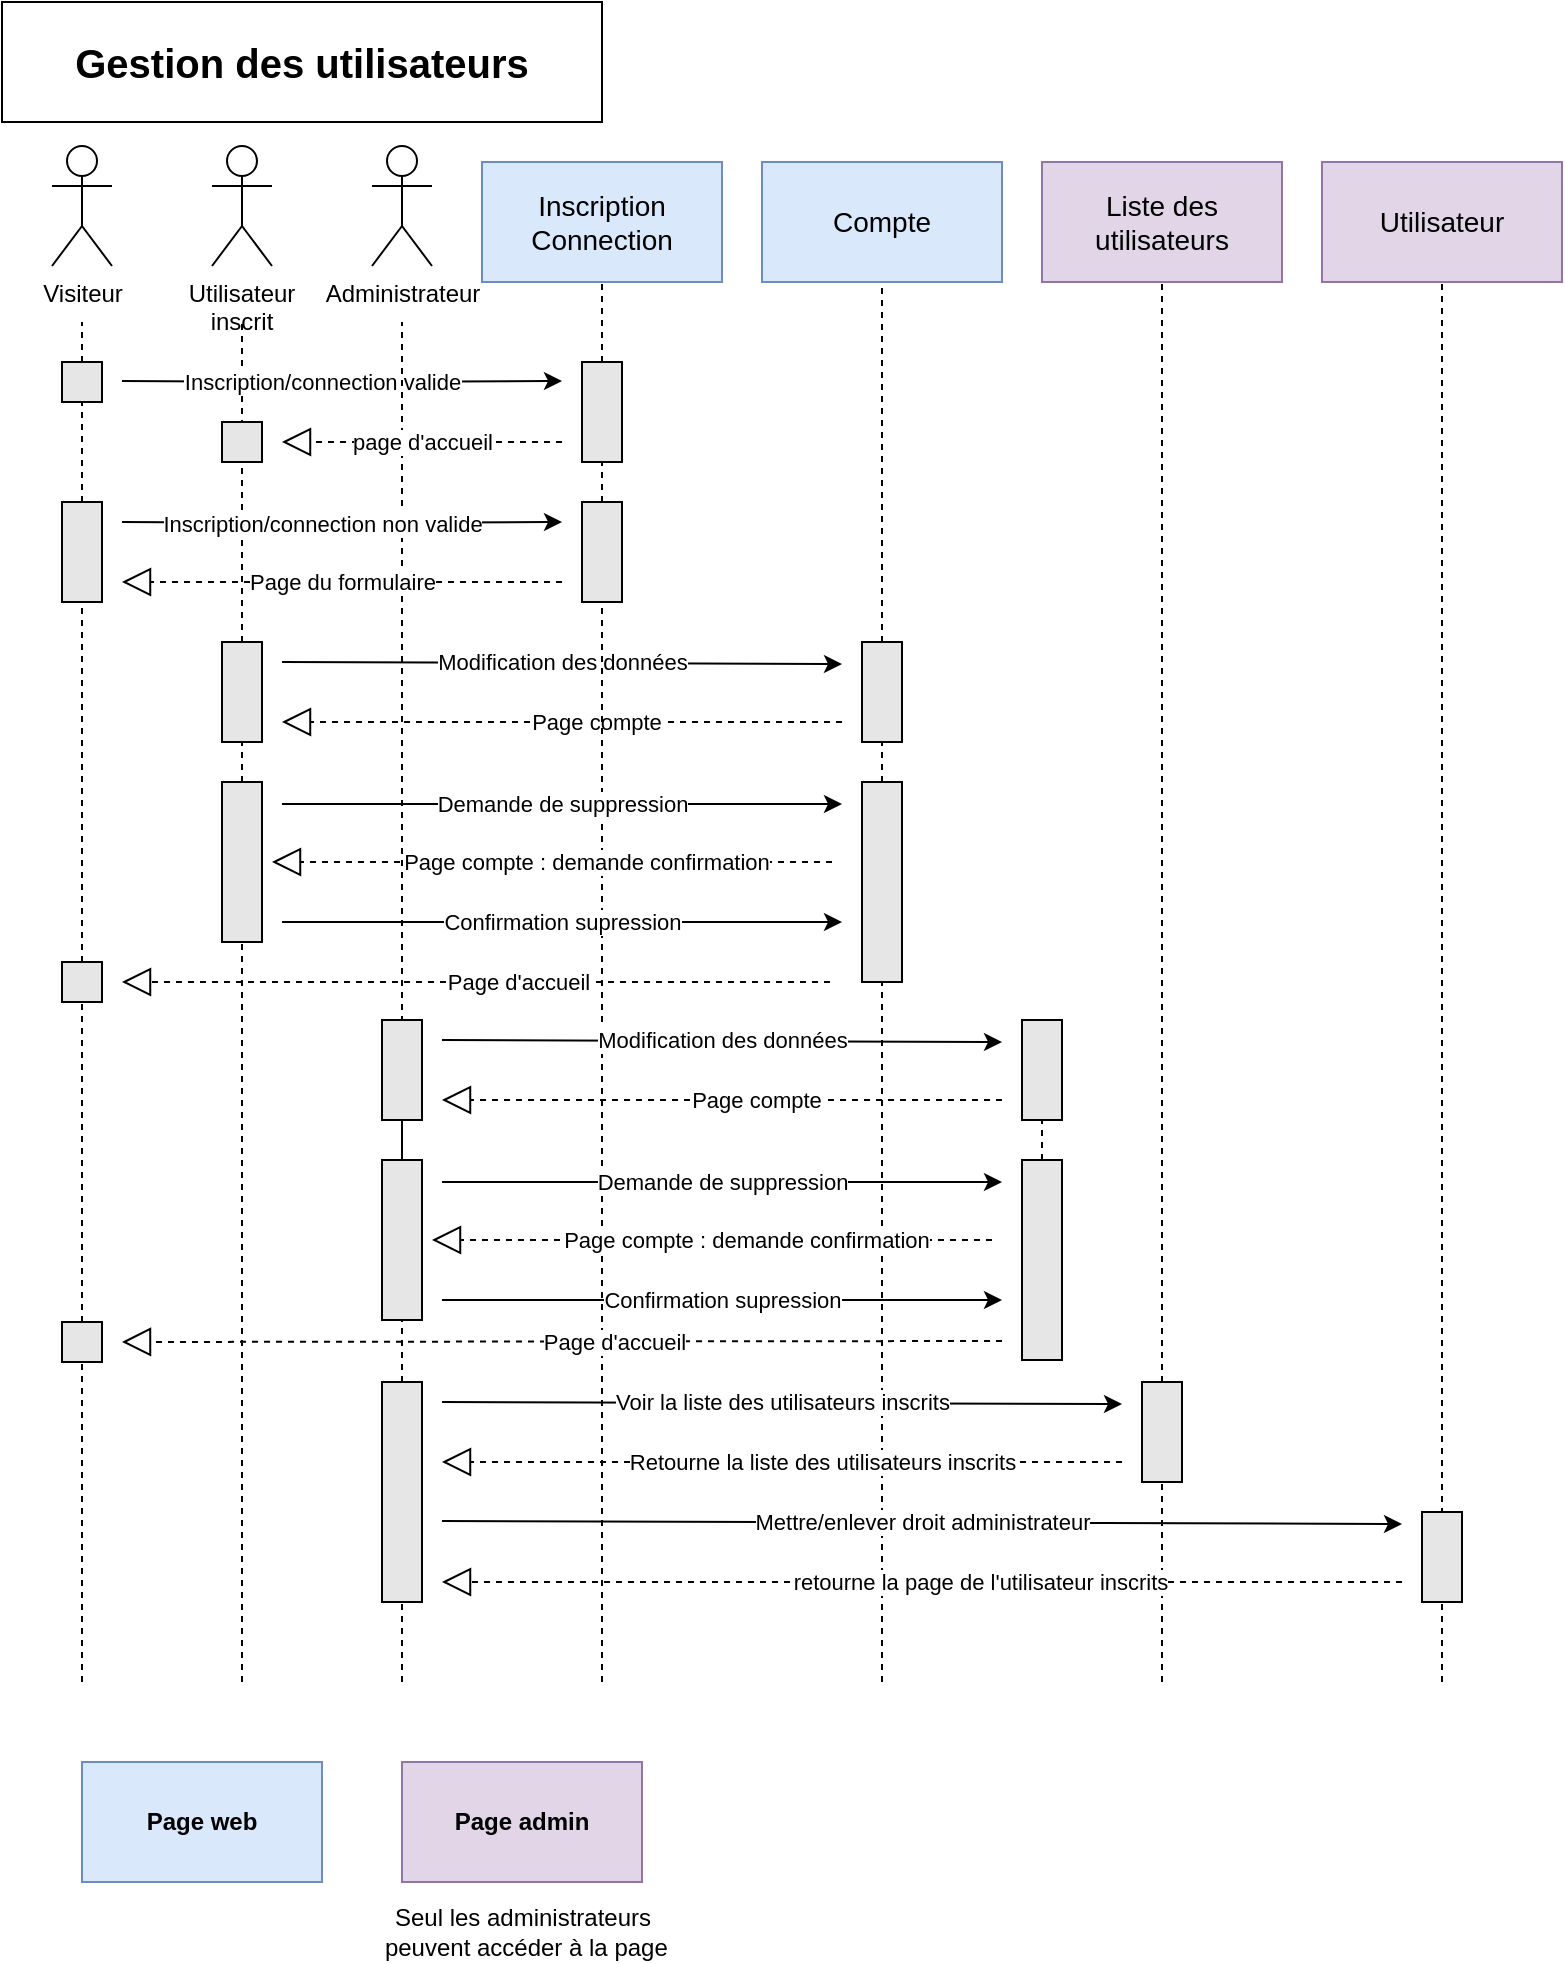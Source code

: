 <mxfile version="12.9.3" type="device" pages="4"><diagram name="Utilisateur" id="XUKbHWqAjAVCeWWFeHog"><mxGraphModel dx="1086" dy="806" grid="1" gridSize="10" guides="1" tooltips="1" connect="1" arrows="1" fold="1" page="1" pageScale="1" pageWidth="827" pageHeight="1169" math="0" shadow="0"><root><mxCell id="pHHU5Vt42MCY5aq3QpKK-0"/><mxCell id="pHHU5Vt42MCY5aq3QpKK-1" parent="pHHU5Vt42MCY5aq3QpKK-0"/><mxCell id="pHHU5Vt42MCY5aq3QpKK-2" value="Visiteur" style="shape=umlActor;verticalLabelPosition=bottom;labelBackgroundColor=#ffffff;verticalAlign=top;html=1;outlineConnect=0;" parent="pHHU5Vt42MCY5aq3QpKK-1" vertex="1"><mxGeometry x="25" y="72" width="30" height="60" as="geometry"/></mxCell><mxCell id="pHHU5Vt42MCY5aq3QpKK-3" value="&lt;b style=&quot;font-size: 20px&quot;&gt;Gestion des utilisateurs&lt;/b&gt;" style="rounded=0;whiteSpace=wrap;html=1;" parent="pHHU5Vt42MCY5aq3QpKK-1" vertex="1"><mxGeometry width="300" height="60" as="geometry"/></mxCell><mxCell id="pHHU5Vt42MCY5aq3QpKK-4" value="Utilisateur inscrit" style="shape=umlActor;verticalLabelPosition=bottom;labelBackgroundColor=#ffffff;verticalAlign=top;html=1;outlineConnect=0;fontSize=12;whiteSpace=wrap;" parent="pHHU5Vt42MCY5aq3QpKK-1" vertex="1"><mxGeometry x="105" y="72" width="30" height="60" as="geometry"/></mxCell><mxCell id="pHHU5Vt42MCY5aq3QpKK-5" value="&lt;span style=&quot;font-size: 14px&quot;&gt;Inscription&lt;br&gt;Connection&lt;br&gt;&lt;/span&gt;" style="rounded=0;whiteSpace=wrap;html=1;fillColor=#dae8fc;strokeColor=#6c8ebf;" parent="pHHU5Vt42MCY5aq3QpKK-1" vertex="1"><mxGeometry x="240" y="80" width="120" height="60" as="geometry"/></mxCell><mxCell id="pHHU5Vt42MCY5aq3QpKK-6" value="&lt;span style=&quot;font-size: 14px&quot;&gt;Compte&lt;/span&gt;" style="rounded=0;whiteSpace=wrap;html=1;fillColor=#dae8fc;strokeColor=#6c8ebf;" parent="pHHU5Vt42MCY5aq3QpKK-1" vertex="1"><mxGeometry x="380" y="80" width="120" height="60" as="geometry"/></mxCell><mxCell id="pHHU5Vt42MCY5aq3QpKK-7" value="&lt;span style=&quot;font-size: 14px&quot;&gt;Liste des utilisateurs&lt;/span&gt;" style="rounded=0;whiteSpace=wrap;html=1;fillColor=#e1d5e7;strokeColor=#9673a6;" parent="pHHU5Vt42MCY5aq3QpKK-1" vertex="1"><mxGeometry x="520" y="80" width="120" height="60" as="geometry"/></mxCell><mxCell id="pHHU5Vt42MCY5aq3QpKK-9" value="" style="endArrow=none;dashed=1;html=1;entryX=0.5;entryY=1;entryDx=0;entryDy=0;" parent="pHHU5Vt42MCY5aq3QpKK-1" source="pHHU5Vt42MCY5aq3QpKK-22" target="pHHU5Vt42MCY5aq3QpKK-5" edge="1"><mxGeometry width="50" height="50" relative="1" as="geometry"><mxPoint x="300" y="791" as="sourcePoint"/><mxPoint x="140" y="170" as="targetPoint"/></mxGeometry></mxCell><mxCell id="pHHU5Vt42MCY5aq3QpKK-10" value="" style="endArrow=none;dashed=1;html=1;entryX=0.5;entryY=1;entryDx=0;entryDy=0;" parent="pHHU5Vt42MCY5aq3QpKK-1" target="pHHU5Vt42MCY5aq3QpKK-7" edge="1"><mxGeometry width="50" height="50" relative="1" as="geometry"><mxPoint x="580" y="840" as="sourcePoint"/><mxPoint x="450" y="150" as="targetPoint"/></mxGeometry></mxCell><mxCell id="pHHU5Vt42MCY5aq3QpKK-11" value="" style="endArrow=none;dashed=1;html=1;entryX=0.5;entryY=1;entryDx=0;entryDy=0;" parent="pHHU5Vt42MCY5aq3QpKK-1" edge="1"><mxGeometry width="50" height="50" relative="1" as="geometry"><mxPoint x="720" y="840" as="sourcePoint"/><mxPoint x="720" y="140" as="targetPoint"/></mxGeometry></mxCell><mxCell id="pHHU5Vt42MCY5aq3QpKK-12" value="" style="endArrow=none;dashed=1;html=1;" parent="pHHU5Vt42MCY5aq3QpKK-1" source="pHHU5Vt42MCY5aq3QpKK-14" edge="1"><mxGeometry width="50" height="50" relative="1" as="geometry"><mxPoint x="40" y="801" as="sourcePoint"/><mxPoint x="40" y="160" as="targetPoint"/></mxGeometry></mxCell><mxCell id="pHHU5Vt42MCY5aq3QpKK-13" value="" style="endArrow=none;dashed=1;html=1;" parent="pHHU5Vt42MCY5aq3QpKK-1" source="kqGPOTreJSJ-QKtsZcs3-9" edge="1"><mxGeometry width="50" height="50" relative="1" as="geometry"><mxPoint x="120" y="800" as="sourcePoint"/><mxPoint x="120" y="160" as="targetPoint"/></mxGeometry></mxCell><mxCell id="pHHU5Vt42MCY5aq3QpKK-14" value="" style="rounded=0;whiteSpace=wrap;html=1;fillColor=#E6E6E6;" parent="pHHU5Vt42MCY5aq3QpKK-1" vertex="1"><mxGeometry x="30" y="180" width="20" height="20" as="geometry"/></mxCell><mxCell id="pHHU5Vt42MCY5aq3QpKK-15" value="" style="endArrow=none;dashed=1;html=1;" parent="pHHU5Vt42MCY5aq3QpKK-1" target="pHHU5Vt42MCY5aq3QpKK-14" edge="1" source="kqGPOTreJSJ-QKtsZcs3-2"><mxGeometry width="50" height="50" relative="1" as="geometry"><mxPoint x="40" y="801" as="sourcePoint"/><mxPoint x="40" y="160" as="targetPoint"/></mxGeometry></mxCell><mxCell id="pHHU5Vt42MCY5aq3QpKK-17" value="Inscription/connection valide" style="endArrow=classic;html=1;" parent="pHHU5Vt42MCY5aq3QpKK-1" edge="1"><mxGeometry x="-0.091" width="50" height="50" relative="1" as="geometry"><mxPoint x="60" y="189.5" as="sourcePoint"/><mxPoint x="280" y="189.5" as="targetPoint"/><Array as="points"><mxPoint x="160" y="190"/></Array><mxPoint as="offset"/></mxGeometry></mxCell><mxCell id="pHHU5Vt42MCY5aq3QpKK-18" value="" style="endArrow=none;dashed=1;html=1;entryX=0.5;entryY=1;entryDx=0;entryDy=0;" parent="pHHU5Vt42MCY5aq3QpKK-1" source="pHHU5Vt42MCY5aq3QpKK-24" target="pHHU5Vt42MCY5aq3QpKK-6" edge="1"><mxGeometry width="50" height="50" relative="1" as="geometry"><mxPoint x="440" y="790" as="sourcePoint"/><mxPoint x="440" y="160" as="targetPoint"/></mxGeometry></mxCell><mxCell id="pHHU5Vt42MCY5aq3QpKK-22" value="" style="rounded=0;whiteSpace=wrap;html=1;fillColor=#E6E6E6;" parent="pHHU5Vt42MCY5aq3QpKK-1" vertex="1"><mxGeometry x="290" y="180" width="20" height="50" as="geometry"/></mxCell><mxCell id="pHHU5Vt42MCY5aq3QpKK-23" value="" style="endArrow=none;dashed=1;html=1;entryX=0.5;entryY=1;entryDx=0;entryDy=0;" parent="pHHU5Vt42MCY5aq3QpKK-1" target="pHHU5Vt42MCY5aq3QpKK-22" edge="1" source="kqGPOTreJSJ-QKtsZcs3-5"><mxGeometry width="50" height="50" relative="1" as="geometry"><mxPoint x="300" y="791" as="sourcePoint"/><mxPoint x="300" y="140" as="targetPoint"/></mxGeometry></mxCell><mxCell id="pHHU5Vt42MCY5aq3QpKK-24" value="" style="rounded=0;whiteSpace=wrap;html=1;fillColor=#E6E6E6;" parent="pHHU5Vt42MCY5aq3QpKK-1" vertex="1"><mxGeometry x="430" y="320" width="20" height="50" as="geometry"/></mxCell><mxCell id="pHHU5Vt42MCY5aq3QpKK-25" value="" style="endArrow=none;dashed=1;html=1;entryX=0.5;entryY=1;entryDx=0;entryDy=0;" parent="pHHU5Vt42MCY5aq3QpKK-1" target="pHHU5Vt42MCY5aq3QpKK-24" edge="1" source="kqGPOTreJSJ-QKtsZcs3-15"><mxGeometry width="50" height="50" relative="1" as="geometry"><mxPoint x="440" y="790" as="sourcePoint"/><mxPoint x="440" y="215.5" as="targetPoint"/></mxGeometry></mxCell><mxCell id="pHHU5Vt42MCY5aq3QpKK-26" value="Page compte" style="endArrow=block;dashed=1;endFill=0;endSize=12;html=1;" parent="pHHU5Vt42MCY5aq3QpKK-1" edge="1"><mxGeometry x="-0.118" width="160" relative="1" as="geometry"><mxPoint x="420" y="360" as="sourcePoint"/><mxPoint x="140" y="360" as="targetPoint"/><mxPoint as="offset"/></mxGeometry></mxCell><mxCell id="pHHU5Vt42MCY5aq3QpKK-30" value="Administrateur" style="shape=umlActor;verticalLabelPosition=bottom;labelBackgroundColor=#ffffff;verticalAlign=top;html=1;outlineConnect=0;" parent="pHHU5Vt42MCY5aq3QpKK-1" vertex="1"><mxGeometry x="185" y="72" width="30" height="60" as="geometry"/></mxCell><mxCell id="pHHU5Vt42MCY5aq3QpKK-31" value="" style="endArrow=none;dashed=1;html=1;" parent="pHHU5Vt42MCY5aq3QpKK-1" edge="1"><mxGeometry width="50" height="50" relative="1" as="geometry"><mxPoint x="200" y="840" as="sourcePoint"/><mxPoint x="200" y="160" as="targetPoint"/></mxGeometry></mxCell><mxCell id="pHHU5Vt42MCY5aq3QpKK-32" value="Modification des données" style="endArrow=classic;html=1;" parent="pHHU5Vt42MCY5aq3QpKK-1" edge="1"><mxGeometry width="50" height="50" relative="1" as="geometry"><mxPoint x="140" y="330" as="sourcePoint"/><mxPoint x="420" y="331" as="targetPoint"/></mxGeometry></mxCell><mxCell id="pHHU5Vt42MCY5aq3QpKK-54" value="Page web" style="rounded=0;whiteSpace=wrap;html=1;fillColor=#dae8fc;strokeColor=#6c8ebf;fontStyle=1" parent="pHHU5Vt42MCY5aq3QpKK-1" vertex="1"><mxGeometry x="40" y="880" width="120" height="60" as="geometry"/></mxCell><mxCell id="pHHU5Vt42MCY5aq3QpKK-55" value="Page admin" style="rounded=0;whiteSpace=wrap;html=1;fillColor=#e1d5e7;strokeColor=#9673a6;fontStyle=1" parent="pHHU5Vt42MCY5aq3QpKK-1" vertex="1"><mxGeometry x="200" y="880" width="120" height="60" as="geometry"/></mxCell><mxCell id="YRy7UQYbtByGHKRsMpQ0-0" value="&lt;span style=&quot;font-size: 14px&quot;&gt;Utilisateur&lt;/span&gt;" style="rounded=0;whiteSpace=wrap;html=1;fillColor=#e1d5e7;strokeColor=#9673a6;" vertex="1" parent="pHHU5Vt42MCY5aq3QpKK-1"><mxGeometry x="660" y="80" width="120" height="60" as="geometry"/></mxCell><mxCell id="kqGPOTreJSJ-QKtsZcs3-0" value="" style="rounded=0;whiteSpace=wrap;html=1;fillColor=#E6E6E6;" vertex="1" parent="pHHU5Vt42MCY5aq3QpKK-1"><mxGeometry x="110" y="210" width="20" height="20" as="geometry"/></mxCell><mxCell id="kqGPOTreJSJ-QKtsZcs3-1" value="page d'accueil" style="endArrow=block;dashed=1;endFill=0;endSize=12;html=1;" edge="1" parent="pHHU5Vt42MCY5aq3QpKK-1"><mxGeometry width="160" relative="1" as="geometry"><mxPoint x="280" y="220" as="sourcePoint"/><mxPoint x="140" y="220" as="targetPoint"/></mxGeometry></mxCell><mxCell id="kqGPOTreJSJ-QKtsZcs3-2" value="" style="rounded=0;whiteSpace=wrap;html=1;fillColor=#E6E6E6;" vertex="1" parent="pHHU5Vt42MCY5aq3QpKK-1"><mxGeometry x="30" y="250" width="20" height="50" as="geometry"/></mxCell><mxCell id="kqGPOTreJSJ-QKtsZcs3-3" value="" style="endArrow=none;dashed=1;html=1;" edge="1" parent="pHHU5Vt42MCY5aq3QpKK-1" source="kqGPOTreJSJ-QKtsZcs3-24" target="kqGPOTreJSJ-QKtsZcs3-2"><mxGeometry width="50" height="50" relative="1" as="geometry"><mxPoint x="40" y="801" as="sourcePoint"/><mxPoint x="40" y="200" as="targetPoint"/></mxGeometry></mxCell><mxCell id="kqGPOTreJSJ-QKtsZcs3-4" value="Inscription/connection non valide" style="endArrow=classic;html=1;" edge="1" parent="pHHU5Vt42MCY5aq3QpKK-1"><mxGeometry x="-0.091" width="50" height="50" relative="1" as="geometry"><mxPoint x="60" y="260" as="sourcePoint"/><mxPoint x="280" y="260" as="targetPoint"/><Array as="points"><mxPoint x="160" y="260.5"/></Array><mxPoint as="offset"/></mxGeometry></mxCell><mxCell id="kqGPOTreJSJ-QKtsZcs3-5" value="" style="rounded=0;whiteSpace=wrap;html=1;fillColor=#E6E6E6;" vertex="1" parent="pHHU5Vt42MCY5aq3QpKK-1"><mxGeometry x="290" y="250" width="20" height="50" as="geometry"/></mxCell><mxCell id="kqGPOTreJSJ-QKtsZcs3-6" value="" style="endArrow=none;dashed=1;html=1;entryX=0.5;entryY=1;entryDx=0;entryDy=0;" edge="1" parent="pHHU5Vt42MCY5aq3QpKK-1" target="kqGPOTreJSJ-QKtsZcs3-5"><mxGeometry width="50" height="50" relative="1" as="geometry"><mxPoint x="300" y="840" as="sourcePoint"/><mxPoint x="300" y="215.5" as="targetPoint"/></mxGeometry></mxCell><mxCell id="kqGPOTreJSJ-QKtsZcs3-8" value="Page du formulaire" style="endArrow=block;dashed=1;endFill=0;endSize=12;html=1;" edge="1" parent="pHHU5Vt42MCY5aq3QpKK-1"><mxGeometry width="160" relative="1" as="geometry"><mxPoint x="280" y="290" as="sourcePoint"/><mxPoint x="60" y="290" as="targetPoint"/></mxGeometry></mxCell><mxCell id="kqGPOTreJSJ-QKtsZcs3-9" value="" style="rounded=0;whiteSpace=wrap;html=1;fillColor=#E6E6E6;" vertex="1" parent="pHHU5Vt42MCY5aq3QpKK-1"><mxGeometry x="110" y="320" width="20" height="50" as="geometry"/></mxCell><mxCell id="kqGPOTreJSJ-QKtsZcs3-10" value="" style="endArrow=none;dashed=1;html=1;" edge="1" parent="pHHU5Vt42MCY5aq3QpKK-1" source="kqGPOTreJSJ-QKtsZcs3-17" target="kqGPOTreJSJ-QKtsZcs3-9"><mxGeometry width="50" height="50" relative="1" as="geometry"><mxPoint x="120" y="800" as="sourcePoint"/><mxPoint x="120" y="160" as="targetPoint"/></mxGeometry></mxCell><mxCell id="kqGPOTreJSJ-QKtsZcs3-14" value="Demande de suppression" style="endArrow=classic;html=1;" edge="1" parent="pHHU5Vt42MCY5aq3QpKK-1"><mxGeometry width="50" height="50" relative="1" as="geometry"><mxPoint x="140" y="401" as="sourcePoint"/><mxPoint x="420" y="401" as="targetPoint"/></mxGeometry></mxCell><mxCell id="kqGPOTreJSJ-QKtsZcs3-15" value="" style="rounded=0;whiteSpace=wrap;html=1;fillColor=#E6E6E6;" vertex="1" parent="pHHU5Vt42MCY5aq3QpKK-1"><mxGeometry x="430" y="390" width="20" height="100" as="geometry"/></mxCell><mxCell id="kqGPOTreJSJ-QKtsZcs3-16" value="" style="endArrow=none;dashed=1;html=1;entryX=0.5;entryY=1;entryDx=0;entryDy=0;" edge="1" parent="pHHU5Vt42MCY5aq3QpKK-1" target="kqGPOTreJSJ-QKtsZcs3-15"><mxGeometry width="50" height="50" relative="1" as="geometry"><mxPoint x="440" y="840" as="sourcePoint"/><mxPoint x="440" y="370" as="targetPoint"/></mxGeometry></mxCell><mxCell id="kqGPOTreJSJ-QKtsZcs3-17" value="" style="rounded=0;whiteSpace=wrap;html=1;fillColor=#E6E6E6;" vertex="1" parent="pHHU5Vt42MCY5aq3QpKK-1"><mxGeometry x="110" y="390" width="20" height="80" as="geometry"/></mxCell><mxCell id="kqGPOTreJSJ-QKtsZcs3-18" value="" style="endArrow=none;dashed=1;html=1;" edge="1" parent="pHHU5Vt42MCY5aq3QpKK-1" target="kqGPOTreJSJ-QKtsZcs3-17"><mxGeometry width="50" height="50" relative="1" as="geometry"><mxPoint x="120" y="840" as="sourcePoint"/><mxPoint x="120" y="370" as="targetPoint"/></mxGeometry></mxCell><mxCell id="kqGPOTreJSJ-QKtsZcs3-19" value="Confirmation supression" style="endArrow=classic;html=1;" edge="1" parent="pHHU5Vt42MCY5aq3QpKK-1"><mxGeometry width="50" height="50" relative="1" as="geometry"><mxPoint x="140" y="460" as="sourcePoint"/><mxPoint x="420" y="460" as="targetPoint"/></mxGeometry></mxCell><mxCell id="kqGPOTreJSJ-QKtsZcs3-20" value="Page compte : demande confirmation" style="endArrow=block;dashed=1;endFill=0;endSize=12;html=1;" edge="1" parent="pHHU5Vt42MCY5aq3QpKK-1"><mxGeometry x="-0.118" width="160" relative="1" as="geometry"><mxPoint x="415" y="430" as="sourcePoint"/><mxPoint x="135" y="430" as="targetPoint"/><mxPoint as="offset"/></mxGeometry></mxCell><mxCell id="kqGPOTreJSJ-QKtsZcs3-23" value="Page d'accueil" style="endArrow=block;dashed=1;endFill=0;endSize=12;html=1;" edge="1" parent="pHHU5Vt42MCY5aq3QpKK-1"><mxGeometry x="-0.118" width="160" relative="1" as="geometry"><mxPoint x="414" y="490" as="sourcePoint"/><mxPoint x="60" y="490" as="targetPoint"/><mxPoint as="offset"/></mxGeometry></mxCell><mxCell id="kqGPOTreJSJ-QKtsZcs3-24" value="" style="rounded=0;whiteSpace=wrap;html=1;fillColor=#E6E6E6;" vertex="1" parent="pHHU5Vt42MCY5aq3QpKK-1"><mxGeometry x="30" y="480" width="20" height="20" as="geometry"/></mxCell><mxCell id="kqGPOTreJSJ-QKtsZcs3-25" value="" style="endArrow=none;dashed=1;html=1;" edge="1" parent="pHHU5Vt42MCY5aq3QpKK-1" source="bwnmnCxWRMcNdiDnN-de-12" target="kqGPOTreJSJ-QKtsZcs3-24"><mxGeometry width="50" height="50" relative="1" as="geometry"><mxPoint x="40" y="801" as="sourcePoint"/><mxPoint x="40" y="300" as="targetPoint"/></mxGeometry></mxCell><mxCell id="kqGPOTreJSJ-QKtsZcs3-28" value="" style="rounded=0;whiteSpace=wrap;html=1;fillColor=#E6E6E6;" vertex="1" parent="pHHU5Vt42MCY5aq3QpKK-1"><mxGeometry x="190" y="690" width="20" height="110" as="geometry"/></mxCell><mxCell id="kqGPOTreJSJ-QKtsZcs3-31" value="Voir la liste des utilisateurs inscrits" style="endArrow=classic;html=1;" edge="1" parent="pHHU5Vt42MCY5aq3QpKK-1"><mxGeometry width="50" height="50" relative="1" as="geometry"><mxPoint x="220" y="700" as="sourcePoint"/><mxPoint x="560" y="701" as="targetPoint"/></mxGeometry></mxCell><mxCell id="kqGPOTreJSJ-QKtsZcs3-34" value="Retourne la liste des utilisateurs inscrits" style="endArrow=block;dashed=1;endFill=0;endSize=12;html=1;" edge="1" parent="pHHU5Vt42MCY5aq3QpKK-1"><mxGeometry x="-0.118" width="160" relative="1" as="geometry"><mxPoint x="560" y="730" as="sourcePoint"/><mxPoint x="220" y="730" as="targetPoint"/><mxPoint as="offset"/></mxGeometry></mxCell><mxCell id="kqGPOTreJSJ-QKtsZcs3-35" value="" style="rounded=0;whiteSpace=wrap;html=1;fillColor=#E6E6E6;" vertex="1" parent="pHHU5Vt42MCY5aq3QpKK-1"><mxGeometry x="570" y="690" width="20" height="50" as="geometry"/></mxCell><mxCell id="kqGPOTreJSJ-QKtsZcs3-37" value="Seul les administrateurs&lt;br&gt;&amp;nbsp;peuvent accéder à la page" style="text;html=1;align=center;verticalAlign=middle;resizable=0;points=[];autosize=1;fontSize=12;" vertex="1" parent="pHHU5Vt42MCY5aq3QpKK-1"><mxGeometry x="180" y="950" width="160" height="30" as="geometry"/></mxCell><mxCell id="kqGPOTreJSJ-QKtsZcs3-38" value="Mettre/enlever droit administrateur" style="endArrow=classic;html=1;" edge="1" parent="pHHU5Vt42MCY5aq3QpKK-1"><mxGeometry width="50" height="50" relative="1" as="geometry"><mxPoint x="220" y="759.5" as="sourcePoint"/><mxPoint x="700" y="761" as="targetPoint"/></mxGeometry></mxCell><mxCell id="kqGPOTreJSJ-QKtsZcs3-39" value="" style="rounded=0;whiteSpace=wrap;html=1;fillColor=#E6E6E6;" vertex="1" parent="pHHU5Vt42MCY5aq3QpKK-1"><mxGeometry x="710" y="755" width="20" height="45" as="geometry"/></mxCell><mxCell id="kqGPOTreJSJ-QKtsZcs3-41" value="retourne la page de l'utilisateur inscrits" style="endArrow=block;dashed=1;endFill=0;endSize=12;html=1;" edge="1" parent="pHHU5Vt42MCY5aq3QpKK-1"><mxGeometry x="-0.118" width="160" relative="1" as="geometry"><mxPoint x="700" y="790" as="sourcePoint"/><mxPoint x="220" y="790" as="targetPoint"/><mxPoint as="offset"/></mxGeometry></mxCell><mxCell id="bwnmnCxWRMcNdiDnN-de-0" value="" style="rounded=0;whiteSpace=wrap;html=1;fillColor=#E6E6E6;" vertex="1" parent="pHHU5Vt42MCY5aq3QpKK-1"><mxGeometry x="510" y="509" width="20" height="50" as="geometry"/></mxCell><mxCell id="bwnmnCxWRMcNdiDnN-de-1" value="" style="endArrow=none;dashed=1;html=1;entryX=0.5;entryY=1;entryDx=0;entryDy=0;" edge="1" parent="pHHU5Vt42MCY5aq3QpKK-1" source="bwnmnCxWRMcNdiDnN-de-7" target="bwnmnCxWRMcNdiDnN-de-0"><mxGeometry width="50" height="50" relative="1" as="geometry"><mxPoint x="520" y="979" as="sourcePoint"/><mxPoint x="520" y="404.5" as="targetPoint"/></mxGeometry></mxCell><mxCell id="bwnmnCxWRMcNdiDnN-de-2" value="Page compte" style="endArrow=block;dashed=1;endFill=0;endSize=12;html=1;" edge="1" parent="pHHU5Vt42MCY5aq3QpKK-1"><mxGeometry x="-0.118" width="160" relative="1" as="geometry"><mxPoint x="500" y="549" as="sourcePoint"/><mxPoint x="220" y="549" as="targetPoint"/><mxPoint as="offset"/></mxGeometry></mxCell><mxCell id="bwnmnCxWRMcNdiDnN-de-3" value="Modification des données" style="endArrow=classic;html=1;" edge="1" parent="pHHU5Vt42MCY5aq3QpKK-1"><mxGeometry width="50" height="50" relative="1" as="geometry"><mxPoint x="220" y="519" as="sourcePoint"/><mxPoint x="500" y="520" as="targetPoint"/></mxGeometry></mxCell><mxCell id="bwnmnCxWRMcNdiDnN-de-4" value="" style="rounded=0;whiteSpace=wrap;html=1;fillColor=#E6E6E6;" vertex="1" parent="pHHU5Vt42MCY5aq3QpKK-1"><mxGeometry x="190" y="509" width="20" height="50" as="geometry"/></mxCell><mxCell id="bwnmnCxWRMcNdiDnN-de-5" value="" style="endArrow=none;dashed=1;html=1;" edge="1" parent="pHHU5Vt42MCY5aq3QpKK-1" source="bwnmnCxWRMcNdiDnN-de-8" target="bwnmnCxWRMcNdiDnN-de-4"><mxGeometry width="50" height="50" relative="1" as="geometry"><mxPoint x="200" y="989" as="sourcePoint"/><mxPoint x="200" y="349" as="targetPoint"/></mxGeometry></mxCell><mxCell id="bwnmnCxWRMcNdiDnN-de-6" value="Demande de suppression" style="endArrow=classic;html=1;" edge="1" parent="pHHU5Vt42MCY5aq3QpKK-1"><mxGeometry width="50" height="50" relative="1" as="geometry"><mxPoint x="220" y="590" as="sourcePoint"/><mxPoint x="500" y="590" as="targetPoint"/></mxGeometry></mxCell><mxCell id="bwnmnCxWRMcNdiDnN-de-7" value="" style="rounded=0;whiteSpace=wrap;html=1;fillColor=#E6E6E6;" vertex="1" parent="pHHU5Vt42MCY5aq3QpKK-1"><mxGeometry x="510" y="579" width="20" height="100" as="geometry"/></mxCell><mxCell id="bwnmnCxWRMcNdiDnN-de-8" value="" style="rounded=0;whiteSpace=wrap;html=1;fillColor=#E6E6E6;" vertex="1" parent="pHHU5Vt42MCY5aq3QpKK-1"><mxGeometry x="190" y="579" width="20" height="80" as="geometry"/></mxCell><mxCell id="bwnmnCxWRMcNdiDnN-de-9" value="Confirmation supression" style="endArrow=classic;html=1;" edge="1" parent="pHHU5Vt42MCY5aq3QpKK-1"><mxGeometry width="50" height="50" relative="1" as="geometry"><mxPoint x="220" y="649" as="sourcePoint"/><mxPoint x="500" y="649" as="targetPoint"/></mxGeometry></mxCell><mxCell id="bwnmnCxWRMcNdiDnN-de-10" value="Page compte : demande confirmation" style="endArrow=block;dashed=1;endFill=0;endSize=12;html=1;" edge="1" parent="pHHU5Vt42MCY5aq3QpKK-1"><mxGeometry x="-0.118" width="160" relative="1" as="geometry"><mxPoint x="495" y="619" as="sourcePoint"/><mxPoint x="215" y="619" as="targetPoint"/><mxPoint as="offset"/></mxGeometry></mxCell><mxCell id="bwnmnCxWRMcNdiDnN-de-11" value="Page d'accueil" style="endArrow=block;dashed=1;endFill=0;endSize=12;html=1;" edge="1" parent="pHHU5Vt42MCY5aq3QpKK-1"><mxGeometry x="-0.118" width="160" relative="1" as="geometry"><mxPoint x="500" y="669.5" as="sourcePoint"/><mxPoint x="60" y="670" as="targetPoint"/><mxPoint as="offset"/></mxGeometry></mxCell><mxCell id="bwnmnCxWRMcNdiDnN-de-12" value="" style="rounded=0;whiteSpace=wrap;html=1;fillColor=#E6E6E6;" vertex="1" parent="pHHU5Vt42MCY5aq3QpKK-1"><mxGeometry x="30" y="660" width="20" height="20" as="geometry"/></mxCell><mxCell id="bwnmnCxWRMcNdiDnN-de-16" value="" style="endArrow=none;dashed=1;html=1;" edge="1" parent="pHHU5Vt42MCY5aq3QpKK-1" target="bwnmnCxWRMcNdiDnN-de-12"><mxGeometry width="50" height="50" relative="1" as="geometry"><mxPoint x="40" y="840" as="sourcePoint"/><mxPoint x="40" y="500" as="targetPoint"/></mxGeometry></mxCell></root></mxGraphModel></diagram><diagram name="Article" id="dpukPx05h2u27iJemx9V"><mxGraphModel dx="1086" dy="806" grid="1" gridSize="10" guides="1" tooltips="1" connect="1" arrows="1" fold="1" page="1" pageScale="1" pageWidth="827" pageHeight="1169" math="0" shadow="0"><root><mxCell id="hlzFZBKOvv94nH8jRpwj-0"/><mxCell id="hlzFZBKOvv94nH8jRpwj-1" parent="hlzFZBKOvv94nH8jRpwj-0"/><mxCell id="hlzFZBKOvv94nH8jRpwj-2" value="Visiteur ou&amp;nbsp;&amp;nbsp;&lt;br&gt;Utilisateur inscrit" style="shape=umlActor;verticalLabelPosition=bottom;labelBackgroundColor=#ffffff;verticalAlign=top;html=1;outlineConnect=0;" vertex="1" parent="hlzFZBKOvv94nH8jRpwj-1"><mxGeometry x="50" y="72" width="30" height="60" as="geometry"/></mxCell><mxCell id="hlzFZBKOvv94nH8jRpwj-3" value="&lt;b style=&quot;font-size: 20px&quot;&gt;Gestion des articles&lt;/b&gt;" style="rounded=0;whiteSpace=wrap;html=1;" vertex="1" parent="hlzFZBKOvv94nH8jRpwj-1"><mxGeometry width="300" height="60" as="geometry"/></mxCell><mxCell id="hlzFZBKOvv94nH8jRpwj-4" value="administrateur" style="shape=umlActor;verticalLabelPosition=bottom;labelBackgroundColor=#ffffff;verticalAlign=top;html=1;outlineConnect=0;fontSize=12;whiteSpace=wrap;" vertex="1" parent="hlzFZBKOvv94nH8jRpwj-1"><mxGeometry x="146" y="72" width="30" height="60" as="geometry"/></mxCell><mxCell id="hlzFZBKOvv94nH8jRpwj-5" value="&lt;span style=&quot;font-size: 14px&quot;&gt;Liste des articles&lt;br&gt;&lt;/span&gt;" style="rounded=0;whiteSpace=wrap;html=1;fillColor=#dae8fc;strokeColor=#6c8ebf;" vertex="1" parent="hlzFZBKOvv94nH8jRpwj-1"><mxGeometry x="240" y="80" width="120" height="60" as="geometry"/></mxCell><mxCell id="hlzFZBKOvv94nH8jRpwj-6" value="&lt;span style=&quot;font-size: 14px&quot;&gt;Article&lt;/span&gt;" style="rounded=0;whiteSpace=wrap;html=1;fillColor=#dae8fc;strokeColor=#6c8ebf;" vertex="1" parent="hlzFZBKOvv94nH8jRpwj-1"><mxGeometry x="380" y="80" width="120" height="60" as="geometry"/></mxCell><mxCell id="hlzFZBKOvv94nH8jRpwj-7" value="&lt;span style=&quot;font-size: 14px&quot;&gt;Nouveau / Editeur&lt;br&gt;Article&lt;br&gt;&lt;/span&gt;" style="rounded=0;whiteSpace=wrap;html=1;fillColor=#e1d5e7;strokeColor=#9673a6;" vertex="1" parent="hlzFZBKOvv94nH8jRpwj-1"><mxGeometry x="520" y="80" width="120" height="60" as="geometry"/></mxCell><mxCell id="hlzFZBKOvv94nH8jRpwj-8" value="" style="endArrow=none;dashed=1;html=1;entryX=0.5;entryY=1;entryDx=0;entryDy=0;" edge="1" parent="hlzFZBKOvv94nH8jRpwj-1" source="hlzFZBKOvv94nH8jRpwj-17" target="hlzFZBKOvv94nH8jRpwj-5"><mxGeometry width="50" height="50" relative="1" as="geometry"><mxPoint x="300" y="791" as="sourcePoint"/><mxPoint x="140" y="170" as="targetPoint"/></mxGeometry></mxCell><mxCell id="hlzFZBKOvv94nH8jRpwj-9" value="" style="endArrow=none;dashed=1;html=1;entryX=0.5;entryY=1;entryDx=0;entryDy=0;" edge="1" parent="hlzFZBKOvv94nH8jRpwj-1" target="hlzFZBKOvv94nH8jRpwj-7" source="FAUfEOo8jYsevgojU-uF-7"><mxGeometry width="50" height="50" relative="1" as="geometry"><mxPoint x="580" y="800" as="sourcePoint"/><mxPoint x="450" y="150" as="targetPoint"/></mxGeometry></mxCell><mxCell id="hlzFZBKOvv94nH8jRpwj-11" value="" style="endArrow=none;dashed=1;html=1;" edge="1" parent="hlzFZBKOvv94nH8jRpwj-1" source="hlzFZBKOvv94nH8jRpwj-13"><mxGeometry width="50" height="50" relative="1" as="geometry"><mxPoint x="65" y="801" as="sourcePoint"/><mxPoint x="65" y="160" as="targetPoint"/></mxGeometry></mxCell><mxCell id="hlzFZBKOvv94nH8jRpwj-13" value="" style="rounded=0;whiteSpace=wrap;html=1;fillColor=#E6E6E6;" vertex="1" parent="hlzFZBKOvv94nH8jRpwj-1"><mxGeometry x="55" y="180" width="20" height="50" as="geometry"/></mxCell><mxCell id="hlzFZBKOvv94nH8jRpwj-14" value="" style="endArrow=none;dashed=1;html=1;" edge="1" parent="hlzFZBKOvv94nH8jRpwj-1" target="hlzFZBKOvv94nH8jRpwj-13"><mxGeometry width="50" height="50" relative="1" as="geometry"><mxPoint x="65" y="800" as="sourcePoint"/><mxPoint x="65" y="160" as="targetPoint"/></mxGeometry></mxCell><mxCell id="hlzFZBKOvv94nH8jRpwj-15" value="Voir les articles&amp;nbsp;" style="endArrow=classic;html=1;" edge="1" parent="hlzFZBKOvv94nH8jRpwj-1"><mxGeometry x="-0.091" width="50" height="50" relative="1" as="geometry"><mxPoint x="80" y="190" as="sourcePoint"/><mxPoint x="280" y="189.5" as="targetPoint"/><Array as="points"><mxPoint x="160" y="190"/></Array><mxPoint as="offset"/></mxGeometry></mxCell><mxCell id="hlzFZBKOvv94nH8jRpwj-16" value="" style="endArrow=none;dashed=1;html=1;entryX=0.5;entryY=1;entryDx=0;entryDy=0;" edge="1" parent="hlzFZBKOvv94nH8jRpwj-1" source="hlzFZBKOvv94nH8jRpwj-19" target="hlzFZBKOvv94nH8jRpwj-6"><mxGeometry width="50" height="50" relative="1" as="geometry"><mxPoint x="440" y="790" as="sourcePoint"/><mxPoint x="440" y="160" as="targetPoint"/></mxGeometry></mxCell><mxCell id="hlzFZBKOvv94nH8jRpwj-17" value="" style="rounded=0;whiteSpace=wrap;html=1;fillColor=#E6E6E6;" vertex="1" parent="hlzFZBKOvv94nH8jRpwj-1"><mxGeometry x="290" y="180" width="20" height="50" as="geometry"/></mxCell><mxCell id="hlzFZBKOvv94nH8jRpwj-18" value="" style="endArrow=none;dashed=1;html=1;entryX=0.5;entryY=1;entryDx=0;entryDy=0;" edge="1" parent="hlzFZBKOvv94nH8jRpwj-1" source="FAUfEOo8jYsevgojU-uF-3" target="hlzFZBKOvv94nH8jRpwj-17"><mxGeometry width="50" height="50" relative="1" as="geometry"><mxPoint x="300" y="791" as="sourcePoint"/><mxPoint x="300" y="140" as="targetPoint"/></mxGeometry></mxCell><mxCell id="hlzFZBKOvv94nH8jRpwj-19" value="" style="rounded=0;whiteSpace=wrap;html=1;fillColor=#E6E6E6;" vertex="1" parent="hlzFZBKOvv94nH8jRpwj-1"><mxGeometry x="430" y="250" width="20" height="50" as="geometry"/></mxCell><mxCell id="hlzFZBKOvv94nH8jRpwj-20" value="" style="endArrow=none;dashed=1;html=1;entryX=0.5;entryY=1;entryDx=0;entryDy=0;exitX=0.5;exitY=0;exitDx=0;exitDy=0;" edge="1" parent="hlzFZBKOvv94nH8jRpwj-1" source="FAUfEOo8jYsevgojU-uF-12" target="hlzFZBKOvv94nH8jRpwj-19"><mxGeometry width="50" height="50" relative="1" as="geometry"><mxPoint x="440" y="380" as="sourcePoint"/><mxPoint x="440" y="215.5" as="targetPoint"/></mxGeometry></mxCell><mxCell id="hlzFZBKOvv94nH8jRpwj-25" value="Page web" style="rounded=0;whiteSpace=wrap;html=1;fillColor=#dae8fc;strokeColor=#6c8ebf;fontStyle=1" vertex="1" parent="hlzFZBKOvv94nH8jRpwj-1"><mxGeometry x="40" y="820" width="120" height="60" as="geometry"/></mxCell><mxCell id="hlzFZBKOvv94nH8jRpwj-26" value="Page admin" style="rounded=0;whiteSpace=wrap;html=1;fillColor=#e1d5e7;strokeColor=#9673a6;fontStyle=1" vertex="1" parent="hlzFZBKOvv94nH8jRpwj-1"><mxGeometry x="200" y="820" width="120" height="60" as="geometry"/></mxCell><mxCell id="hlzFZBKOvv94nH8jRpwj-29" value="Liste des articles" style="endArrow=block;dashed=1;endFill=0;endSize=12;html=1;" edge="1" parent="hlzFZBKOvv94nH8jRpwj-1"><mxGeometry width="160" relative="1" as="geometry"><mxPoint x="280" y="220" as="sourcePoint"/><mxPoint x="80" y="220" as="targetPoint"/></mxGeometry></mxCell><mxCell id="hlzFZBKOvv94nH8jRpwj-32" value="Voir l'article" style="endArrow=classic;html=1;" edge="1" parent="hlzFZBKOvv94nH8jRpwj-1"><mxGeometry x="-0.091" width="50" height="50" relative="1" as="geometry"><mxPoint x="80" y="260" as="sourcePoint"/><mxPoint x="420" y="260" as="targetPoint"/><Array as="points"><mxPoint x="160" y="260.5"/></Array><mxPoint as="offset"/></mxGeometry></mxCell><mxCell id="hlzFZBKOvv94nH8jRpwj-35" value="Retourne l'article" style="endArrow=block;dashed=1;endFill=0;endSize=12;html=1;" edge="1" parent="hlzFZBKOvv94nH8jRpwj-1"><mxGeometry width="160" relative="1" as="geometry"><mxPoint x="420" y="290" as="sourcePoint"/><mxPoint x="80" y="290" as="targetPoint"/></mxGeometry></mxCell><mxCell id="hlzFZBKOvv94nH8jRpwj-38" value="Nouvel article" style="endArrow=classic;html=1;" edge="1" parent="hlzFZBKOvv94nH8jRpwj-1"><mxGeometry width="50" height="50" relative="1" as="geometry"><mxPoint x="180" y="450" as="sourcePoint"/><mxPoint x="560" y="450" as="targetPoint"/></mxGeometry></mxCell><mxCell id="hlzFZBKOvv94nH8jRpwj-44" value="Article modifié" style="endArrow=block;dashed=1;endFill=0;endSize=12;html=1;" edge="1" parent="hlzFZBKOvv94nH8jRpwj-1"><mxGeometry x="-0.118" width="160" relative="1" as="geometry"><mxPoint x="560" y="540" as="sourcePoint"/><mxPoint x="180" y="540" as="targetPoint"/><mxPoint as="offset"/></mxGeometry></mxCell><mxCell id="hlzFZBKOvv94nH8jRpwj-53" value="Seul les administrateurs&lt;br&gt;&amp;nbsp;peuvent accéder à la page" style="text;html=1;align=center;verticalAlign=middle;resizable=0;points=[];autosize=1;fontSize=12;" vertex="1" parent="hlzFZBKOvv94nH8jRpwj-1"><mxGeometry x="180" y="890" width="160" height="30" as="geometry"/></mxCell><mxCell id="u7BkemddHws0LqjIsPCp-3" value="" style="endArrow=none;dashed=1;html=1;" edge="1" parent="hlzFZBKOvv94nH8jRpwj-1" source="u7BkemddHws0LqjIsPCp-5"><mxGeometry width="50" height="50" relative="1" as="geometry"><mxPoint x="160" y="800" as="sourcePoint"/><mxPoint x="160" y="160" as="targetPoint"/></mxGeometry></mxCell><mxCell id="u7BkemddHws0LqjIsPCp-5" value="" style="rounded=0;whiteSpace=wrap;html=1;fillColor=#E6E6E6;" vertex="1" parent="hlzFZBKOvv94nH8jRpwj-1"><mxGeometry x="151" y="440" width="20" height="50" as="geometry"/></mxCell><mxCell id="u7BkemddHws0LqjIsPCp-6" value="" style="endArrow=none;dashed=1;html=1;" edge="1" parent="hlzFZBKOvv94nH8jRpwj-1" source="6Fm5DcfaJMJUyHTMoZAi-0" target="u7BkemddHws0LqjIsPCp-5"><mxGeometry width="50" height="50" relative="1" as="geometry"><mxPoint x="160" y="800" as="sourcePoint"/><mxPoint x="160" y="160" as="targetPoint"/></mxGeometry></mxCell><mxCell id="hlzFZBKOvv94nH8jRpwj-51" value="" style="rounded=0;whiteSpace=wrap;html=1;fillColor=#E6E6E6;" vertex="1" parent="hlzFZBKOvv94nH8jRpwj-1"><mxGeometry x="570" y="500" width="20" height="50" as="geometry"/></mxCell><mxCell id="tLE8HCkY9QHMt2FE5tF7-3" value="" style="endArrow=none;dashed=1;html=1;entryX=0.5;entryY=1;entryDx=0;entryDy=0;" edge="1" parent="hlzFZBKOvv94nH8jRpwj-1" target="hlzFZBKOvv94nH8jRpwj-51"><mxGeometry width="50" height="50" relative="1" as="geometry"><mxPoint x="580" y="800" as="sourcePoint"/><mxPoint x="580" y="140" as="targetPoint"/></mxGeometry></mxCell><mxCell id="tLE8HCkY9QHMt2FE5tF7-4" value="Redirige sur le nouvel article" style="endArrow=block;dashed=1;endFill=0;endSize=12;html=1;" edge="1" parent="hlzFZBKOvv94nH8jRpwj-1"><mxGeometry x="-0.118" width="160" relative="1" as="geometry"><mxPoint x="557.5" y="480" as="sourcePoint"/><mxPoint x="180" y="480" as="targetPoint"/><mxPoint as="offset"/></mxGeometry></mxCell><mxCell id="mNkp_yfjSKm5uzM5jRhS-0" value="Modifie l'article" style="endArrow=classic;html=1;" edge="1" parent="hlzFZBKOvv94nH8jRpwj-1"><mxGeometry width="50" height="50" relative="1" as="geometry"><mxPoint x="180" y="510" as="sourcePoint"/><mxPoint x="560" y="510.5" as="targetPoint"/></mxGeometry></mxCell><mxCell id="mNkp_yfjSKm5uzM5jRhS-4" value="Demande de suppression" style="endArrow=classic;html=1;" edge="1" parent="hlzFZBKOvv94nH8jRpwj-1"><mxGeometry width="50" height="50" relative="1" as="geometry"><mxPoint x="180" y="570" as="sourcePoint"/><mxPoint x="420" y="570.5" as="targetPoint"/></mxGeometry></mxCell><mxCell id="mNkp_yfjSKm5uzM5jRhS-5" value="" style="rounded=0;whiteSpace=wrap;html=1;fillColor=#E6E6E6;" vertex="1" parent="hlzFZBKOvv94nH8jRpwj-1"><mxGeometry x="430" y="560" width="20" height="110" as="geometry"/></mxCell><mxCell id="mNkp_yfjSKm5uzM5jRhS-6" value="" style="endArrow=none;dashed=1;html=1;entryX=0.5;entryY=1;entryDx=0;entryDy=0;" edge="1" parent="hlzFZBKOvv94nH8jRpwj-1" target="mNkp_yfjSKm5uzM5jRhS-5"><mxGeometry width="50" height="50" relative="1" as="geometry"><mxPoint x="440" y="790" as="sourcePoint"/><mxPoint x="440" y="420" as="targetPoint"/></mxGeometry></mxCell><mxCell id="mNkp_yfjSKm5uzM5jRhS-7" value="Page article : demande confirmation" style="endArrow=block;dashed=1;endFill=0;endSize=12;html=1;" edge="1" parent="hlzFZBKOvv94nH8jRpwj-1"><mxGeometry x="-0.118" width="160" relative="1" as="geometry"><mxPoint x="415" y="600" as="sourcePoint"/><mxPoint x="180" y="600" as="targetPoint"/><mxPoint as="offset"/></mxGeometry></mxCell><mxCell id="mNkp_yfjSKm5uzM5jRhS-8" value="Confirmation supression" style="endArrow=classic;html=1;" edge="1" parent="hlzFZBKOvv94nH8jRpwj-1"><mxGeometry width="50" height="50" relative="1" as="geometry"><mxPoint x="180" y="630" as="sourcePoint"/><mxPoint x="420" y="630.5" as="targetPoint"/></mxGeometry></mxCell><mxCell id="mNkp_yfjSKm5uzM5jRhS-9" value="Redirige page liste des articles" style="endArrow=block;dashed=1;endFill=0;endSize=12;html=1;" edge="1" parent="hlzFZBKOvv94nH8jRpwj-1"><mxGeometry x="-0.118" width="160" relative="1" as="geometry"><mxPoint x="417.5" y="660" as="sourcePoint"/><mxPoint x="182.5" y="660" as="targetPoint"/><mxPoint as="offset"/></mxGeometry></mxCell><mxCell id="FAUfEOo8jYsevgojU-uF-0" value="" style="rounded=0;whiteSpace=wrap;html=1;fillColor=#E6E6E6;" vertex="1" parent="hlzFZBKOvv94nH8jRpwj-1"><mxGeometry x="55" y="250" width="20" height="50" as="geometry"/></mxCell><mxCell id="FAUfEOo8jYsevgojU-uF-1" value="Voir les articles&amp;nbsp;" style="endArrow=classic;html=1;" edge="1" parent="hlzFZBKOvv94nH8jRpwj-1"><mxGeometry width="50" height="50" relative="1" as="geometry"><mxPoint x="180" y="330" as="sourcePoint"/><mxPoint x="280" y="330" as="targetPoint"/></mxGeometry></mxCell><mxCell id="FAUfEOo8jYsevgojU-uF-2" value="" style="rounded=0;whiteSpace=wrap;html=1;fillColor=#E6E6E6;" vertex="1" parent="hlzFZBKOvv94nH8jRpwj-1"><mxGeometry x="151" y="320" width="20" height="50" as="geometry"/></mxCell><mxCell id="FAUfEOo8jYsevgojU-uF-4" value="Liste des articles" style="endArrow=block;dashed=1;endFill=0;endSize=12;html=1;" edge="1" parent="hlzFZBKOvv94nH8jRpwj-1"><mxGeometry x="-0.118" width="160" relative="1" as="geometry"><mxPoint x="280" y="360" as="sourcePoint"/><mxPoint x="182.5" y="360" as="targetPoint"/><mxPoint as="offset"/></mxGeometry></mxCell><mxCell id="FAUfEOo8jYsevgojU-uF-5" value="Voir l'article" style="endArrow=classic;html=1;" edge="1" parent="hlzFZBKOvv94nH8jRpwj-1"><mxGeometry width="50" height="50" relative="1" as="geometry"><mxPoint x="180" y="390" as="sourcePoint"/><mxPoint x="420" y="390" as="targetPoint"/></mxGeometry></mxCell><mxCell id="FAUfEOo8jYsevgojU-uF-6" value="" style="rounded=0;whiteSpace=wrap;html=1;fillColor=#E6E6E6;" vertex="1" parent="hlzFZBKOvv94nH8jRpwj-1"><mxGeometry x="151" y="380" width="20" height="50" as="geometry"/></mxCell><mxCell id="FAUfEOo8jYsevgojU-uF-8" value="Retourne l'article" style="endArrow=block;dashed=1;endFill=0;endSize=12;html=1;" edge="1" parent="hlzFZBKOvv94nH8jRpwj-1"><mxGeometry x="-0.118" width="160" relative="1" as="geometry"><mxPoint x="420" y="420" as="sourcePoint"/><mxPoint x="182.5" y="420" as="targetPoint"/><mxPoint as="offset"/></mxGeometry></mxCell><mxCell id="FAUfEOo8jYsevgojU-uF-3" value="" style="rounded=0;whiteSpace=wrap;html=1;fillColor=#E6E6E6;" vertex="1" parent="hlzFZBKOvv94nH8jRpwj-1"><mxGeometry x="290" y="320" width="20" height="50" as="geometry"/></mxCell><mxCell id="FAUfEOo8jYsevgojU-uF-10" value="" style="endArrow=none;dashed=1;html=1;entryX=0.5;entryY=1;entryDx=0;entryDy=0;" edge="1" parent="hlzFZBKOvv94nH8jRpwj-1" target="FAUfEOo8jYsevgojU-uF-3"><mxGeometry width="50" height="50" relative="1" as="geometry"><mxPoint x="300" y="800" as="sourcePoint"/><mxPoint x="300" y="230" as="targetPoint"/></mxGeometry></mxCell><mxCell id="FAUfEOo8jYsevgojU-uF-12" value="" style="rounded=0;whiteSpace=wrap;html=1;fillColor=#E6E6E6;" vertex="1" parent="hlzFZBKOvv94nH8jRpwj-1"><mxGeometry x="430" y="380" width="20" height="50" as="geometry"/></mxCell><mxCell id="FAUfEOo8jYsevgojU-uF-13" value="" style="endArrow=none;dashed=1;html=1;entryX=0.5;entryY=1;entryDx=0;entryDy=0;exitX=0.5;exitY=0;exitDx=0;exitDy=0;" edge="1" parent="hlzFZBKOvv94nH8jRpwj-1" source="mNkp_yfjSKm5uzM5jRhS-5" target="FAUfEOo8jYsevgojU-uF-12"><mxGeometry width="50" height="50" relative="1" as="geometry"><mxPoint x="440" y="690" as="sourcePoint"/><mxPoint x="440" y="300" as="targetPoint"/></mxGeometry></mxCell><mxCell id="6Fm5DcfaJMJUyHTMoZAi-0" value="" style="rounded=0;whiteSpace=wrap;html=1;fillColor=#E6E6E6;" vertex="1" parent="hlzFZBKOvv94nH8jRpwj-1"><mxGeometry x="151" y="500" width="20" height="50" as="geometry"/></mxCell><mxCell id="6Fm5DcfaJMJUyHTMoZAi-1" value="" style="endArrow=none;dashed=1;html=1;" edge="1" parent="hlzFZBKOvv94nH8jRpwj-1" source="6Fm5DcfaJMJUyHTMoZAi-2" target="6Fm5DcfaJMJUyHTMoZAi-0"><mxGeometry width="50" height="50" relative="1" as="geometry"><mxPoint x="160" y="800" as="sourcePoint"/><mxPoint x="160.902" y="570" as="targetPoint"/></mxGeometry></mxCell><mxCell id="6Fm5DcfaJMJUyHTMoZAi-2" value="" style="rounded=0;whiteSpace=wrap;html=1;fillColor=#E6E6E6;" vertex="1" parent="hlzFZBKOvv94nH8jRpwj-1"><mxGeometry x="151" y="560" width="20" height="110" as="geometry"/></mxCell><mxCell id="6Fm5DcfaJMJUyHTMoZAi-3" value="" style="endArrow=none;dashed=1;html=1;" edge="1" parent="hlzFZBKOvv94nH8jRpwj-1" target="6Fm5DcfaJMJUyHTMoZAi-2"><mxGeometry width="50" height="50" relative="1" as="geometry"><mxPoint x="160" y="800" as="sourcePoint"/><mxPoint x="160.857" y="650" as="targetPoint"/></mxGeometry></mxCell><mxCell id="FAUfEOo8jYsevgojU-uF-7" value="" style="rounded=0;whiteSpace=wrap;html=1;fillColor=#E6E6E6;" vertex="1" parent="hlzFZBKOvv94nH8jRpwj-1"><mxGeometry x="570" y="440" width="20" height="50" as="geometry"/></mxCell><mxCell id="6Fm5DcfaJMJUyHTMoZAi-6" value="" style="endArrow=none;dashed=1;html=1;entryX=0.5;entryY=1;entryDx=0;entryDy=0;" edge="1" parent="hlzFZBKOvv94nH8jRpwj-1" source="hlzFZBKOvv94nH8jRpwj-51" target="FAUfEOo8jYsevgojU-uF-7"><mxGeometry width="50" height="50" relative="1" as="geometry"><mxPoint x="580" y="520" as="sourcePoint"/><mxPoint x="580" y="140" as="targetPoint"/></mxGeometry></mxCell></root></mxGraphModel></diagram><diagram name="Commentaire" id="--_n-bJBOjNQwRNyIgBf"><mxGraphModel dx="1086" dy="806" grid="1" gridSize="10" guides="1" tooltips="1" connect="1" arrows="1" fold="1" page="1" pageScale="1" pageWidth="827" pageHeight="1169" math="0" shadow="0"><root><mxCell id="wTYa6XmR2BBCgfkFCBTY-0"/><mxCell id="wTYa6XmR2BBCgfkFCBTY-1" parent="wTYa6XmR2BBCgfkFCBTY-0"/><mxCell id="wTYa6XmR2BBCgfkFCBTY-2" value="Visiteur" style="shape=umlActor;verticalLabelPosition=bottom;labelBackgroundColor=#ffffff;verticalAlign=top;html=1;outlineConnect=0;" vertex="1" parent="wTYa6XmR2BBCgfkFCBTY-1"><mxGeometry x="25" y="72" width="30" height="60" as="geometry"/></mxCell><mxCell id="wTYa6XmR2BBCgfkFCBTY-3" value="&lt;b style=&quot;font-size: 20px&quot;&gt;Gestion des commentaires&lt;/b&gt;" style="rounded=0;whiteSpace=wrap;html=1;" vertex="1" parent="wTYa6XmR2BBCgfkFCBTY-1"><mxGeometry width="300" height="60" as="geometry"/></mxCell><mxCell id="wTYa6XmR2BBCgfkFCBTY-4" value="Utilisateur inscrit" style="shape=umlActor;verticalLabelPosition=bottom;labelBackgroundColor=#ffffff;verticalAlign=top;html=1;outlineConnect=0;fontSize=12;whiteSpace=wrap;" vertex="1" parent="wTYa6XmR2BBCgfkFCBTY-1"><mxGeometry x="105" y="72" width="30" height="60" as="geometry"/></mxCell><mxCell id="wTYa6XmR2BBCgfkFCBTY-5" value="&lt;span style=&quot;font-size: 14px&quot;&gt;Liste des commenaires&lt;br&gt;&lt;/span&gt;" style="rounded=0;whiteSpace=wrap;html=1;fillColor=#dae8fc;strokeColor=#6c8ebf;" vertex="1" parent="wTYa6XmR2BBCgfkFCBTY-1"><mxGeometry x="330" y="80" width="120" height="60" as="geometry"/></mxCell><mxCell id="wTYa6XmR2BBCgfkFCBTY-6" value="&lt;span style=&quot;font-size: 14px&quot;&gt;Nouveau / Editeur commentaire&lt;/span&gt;" style="rounded=0;whiteSpace=wrap;html=1;fillColor=#dae8fc;strokeColor=#6c8ebf;" vertex="1" parent="wTYa6XmR2BBCgfkFCBTY-1"><mxGeometry x="470" y="80" width="120" height="60" as="geometry"/></mxCell><mxCell id="wTYa6XmR2BBCgfkFCBTY-7" value="&lt;span style=&quot;font-size: 14px&quot;&gt;Commentaire&lt;/span&gt;" style="rounded=0;whiteSpace=wrap;html=1;fillColor=#dae8fc;strokeColor=#6c8ebf;" vertex="1" parent="wTYa6XmR2BBCgfkFCBTY-1"><mxGeometry x="610" y="80" width="120" height="60" as="geometry"/></mxCell><mxCell id="wTYa6XmR2BBCgfkFCBTY-8" value="" style="endArrow=none;dashed=1;html=1;entryX=0.5;entryY=1;entryDx=0;entryDy=0;" edge="1" parent="wTYa6XmR2BBCgfkFCBTY-1" source="wTYa6XmR2BBCgfkFCBTY-17" target="wTYa6XmR2BBCgfkFCBTY-5"><mxGeometry width="50" height="50" relative="1" as="geometry"><mxPoint x="390" y="791" as="sourcePoint"/><mxPoint x="230" y="170" as="targetPoint"/></mxGeometry></mxCell><mxCell id="wTYa6XmR2BBCgfkFCBTY-9" value="" style="endArrow=none;dashed=1;html=1;entryX=0.5;entryY=1;entryDx=0;entryDy=0;" edge="1" parent="wTYa6XmR2BBCgfkFCBTY-1" target="wTYa6XmR2BBCgfkFCBTY-7" source="_E78SAcPP94ge4G0zkIF-8"><mxGeometry width="50" height="50" relative="1" as="geometry"><mxPoint x="670" y="800" as="sourcePoint"/><mxPoint x="540" y="150" as="targetPoint"/></mxGeometry></mxCell><mxCell id="wTYa6XmR2BBCgfkFCBTY-11" value="" style="endArrow=none;dashed=1;html=1;" edge="1" parent="wTYa6XmR2BBCgfkFCBTY-1" source="wTYa6XmR2BBCgfkFCBTY-13"><mxGeometry width="50" height="50" relative="1" as="geometry"><mxPoint x="40" y="801" as="sourcePoint"/><mxPoint x="40" y="160" as="targetPoint"/></mxGeometry></mxCell><mxCell id="wTYa6XmR2BBCgfkFCBTY-12" value="" style="endArrow=none;dashed=1;html=1;" edge="1" parent="wTYa6XmR2BBCgfkFCBTY-1" source="ZNy9JNxEHtDbsvyDFs1v-0"><mxGeometry width="50" height="50" relative="1" as="geometry"><mxPoint x="120" y="800" as="sourcePoint"/><mxPoint x="120" y="160" as="targetPoint"/></mxGeometry></mxCell><mxCell id="wTYa6XmR2BBCgfkFCBTY-13" value="" style="rounded=0;whiteSpace=wrap;html=1;fillColor=#E6E6E6;" vertex="1" parent="wTYa6XmR2BBCgfkFCBTY-1"><mxGeometry x="30" y="180" width="20" height="40" as="geometry"/></mxCell><mxCell id="wTYa6XmR2BBCgfkFCBTY-14" value="" style="endArrow=none;dashed=1;html=1;" edge="1" parent="wTYa6XmR2BBCgfkFCBTY-1" target="wTYa6XmR2BBCgfkFCBTY-13"><mxGeometry width="50" height="50" relative="1" as="geometry"><mxPoint x="40" y="800" as="sourcePoint"/><mxPoint x="40" y="160" as="targetPoint"/></mxGeometry></mxCell><mxCell id="wTYa6XmR2BBCgfkFCBTY-15" value="Voir les commentaires" style="endArrow=classic;html=1;" edge="1" parent="wTYa6XmR2BBCgfkFCBTY-1"><mxGeometry x="-0.091" width="50" height="50" relative="1" as="geometry"><mxPoint x="60" y="189.5" as="sourcePoint"/><mxPoint x="370" y="190" as="targetPoint"/><Array as="points"><mxPoint x="160" y="190"/></Array><mxPoint as="offset"/></mxGeometry></mxCell><mxCell id="wTYa6XmR2BBCgfkFCBTY-16" value="" style="endArrow=none;dashed=1;html=1;entryX=0.5;entryY=1;entryDx=0;entryDy=0;" edge="1" parent="wTYa6XmR2BBCgfkFCBTY-1" source="ZNy9JNxEHtDbsvyDFs1v-13" target="wTYa6XmR2BBCgfkFCBTY-6"><mxGeometry width="50" height="50" relative="1" as="geometry"><mxPoint x="530" y="800" as="sourcePoint"/><mxPoint x="530" y="160" as="targetPoint"/></mxGeometry></mxCell><mxCell id="wTYa6XmR2BBCgfkFCBTY-17" value="" style="rounded=0;whiteSpace=wrap;html=1;fillColor=#E6E6E6;" vertex="1" parent="wTYa6XmR2BBCgfkFCBTY-1"><mxGeometry x="380" y="180" width="20" height="40" as="geometry"/></mxCell><mxCell id="wTYa6XmR2BBCgfkFCBTY-18" value="" style="endArrow=none;dashed=1;html=1;entryX=0.5;entryY=1;entryDx=0;entryDy=0;" edge="1" parent="wTYa6XmR2BBCgfkFCBTY-1" source="ZNy9JNxEHtDbsvyDFs1v-2" target="wTYa6XmR2BBCgfkFCBTY-17"><mxGeometry width="50" height="50" relative="1" as="geometry"><mxPoint x="390" y="800" as="sourcePoint"/><mxPoint x="390" y="140" as="targetPoint"/></mxGeometry></mxCell><mxCell id="wTYa6XmR2BBCgfkFCBTY-22" value="Administrateur" style="shape=umlActor;verticalLabelPosition=bottom;labelBackgroundColor=#ffffff;verticalAlign=top;html=1;outlineConnect=0;" vertex="1" parent="wTYa6XmR2BBCgfkFCBTY-1"><mxGeometry x="185" y="72" width="30" height="60" as="geometry"/></mxCell><mxCell id="wTYa6XmR2BBCgfkFCBTY-23" value="" style="endArrow=none;dashed=1;html=1;" edge="1" parent="wTYa6XmR2BBCgfkFCBTY-1" source="ZNy9JNxEHtDbsvyDFs1v-6"><mxGeometry width="50" height="50" relative="1" as="geometry"><mxPoint x="200" y="800" as="sourcePoint"/><mxPoint x="200" y="160" as="targetPoint"/></mxGeometry></mxCell><mxCell id="wTYa6XmR2BBCgfkFCBTY-25" value="Page web" style="rounded=0;whiteSpace=wrap;html=1;fillColor=#dae8fc;strokeColor=#6c8ebf;fontStyle=1" vertex="1" parent="wTYa6XmR2BBCgfkFCBTY-1"><mxGeometry x="40" y="820" width="120" height="60" as="geometry"/></mxCell><mxCell id="9C08RhOdUD8Q0YU7MKOg-0" value="Les commentaires" style="endArrow=block;dashed=1;endFill=0;endSize=12;html=1;" edge="1" parent="wTYa6XmR2BBCgfkFCBTY-1"><mxGeometry width="160" relative="1" as="geometry"><mxPoint x="370" y="210" as="sourcePoint"/><mxPoint x="60" y="210" as="targetPoint"/></mxGeometry></mxCell><mxCell id="ZNy9JNxEHtDbsvyDFs1v-0" value="" style="rounded=0;whiteSpace=wrap;html=1;fillColor=#E6E6E6;" vertex="1" parent="wTYa6XmR2BBCgfkFCBTY-1"><mxGeometry x="110" y="240" width="20" height="40" as="geometry"/></mxCell><mxCell id="ZNy9JNxEHtDbsvyDFs1v-1" value="" style="endArrow=none;dashed=1;html=1;" edge="1" parent="wTYa6XmR2BBCgfkFCBTY-1" source="ZNy9JNxEHtDbsvyDFs1v-11" target="ZNy9JNxEHtDbsvyDFs1v-0"><mxGeometry width="50" height="50" relative="1" as="geometry"><mxPoint x="120" y="800" as="sourcePoint"/><mxPoint x="120" y="160" as="targetPoint"/></mxGeometry></mxCell><mxCell id="ZNy9JNxEHtDbsvyDFs1v-2" value="" style="rounded=0;whiteSpace=wrap;html=1;fillColor=#E6E6E6;" vertex="1" parent="wTYa6XmR2BBCgfkFCBTY-1"><mxGeometry x="380" y="240" width="20" height="40" as="geometry"/></mxCell><mxCell id="ZNy9JNxEHtDbsvyDFs1v-3" value="" style="endArrow=none;dashed=1;html=1;entryX=0.5;entryY=1;entryDx=0;entryDy=0;" edge="1" parent="wTYa6XmR2BBCgfkFCBTY-1" target="ZNy9JNxEHtDbsvyDFs1v-2"><mxGeometry width="50" height="50" relative="1" as="geometry"><mxPoint x="390" y="800" as="sourcePoint"/><mxPoint x="390" y="220" as="targetPoint"/></mxGeometry></mxCell><mxCell id="ZNy9JNxEHtDbsvyDFs1v-4" value="Voir les commentaires" style="endArrow=classic;html=1;" edge="1" parent="wTYa6XmR2BBCgfkFCBTY-1"><mxGeometry x="-0.091" width="50" height="50" relative="1" as="geometry"><mxPoint x="140" y="250" as="sourcePoint"/><mxPoint x="370" y="250" as="targetPoint"/><Array as="points"><mxPoint x="240" y="250.5"/></Array><mxPoint as="offset"/></mxGeometry></mxCell><mxCell id="ZNy9JNxEHtDbsvyDFs1v-5" value="Les commentaires" style="endArrow=block;dashed=1;endFill=0;endSize=12;html=1;" edge="1" parent="wTYa6XmR2BBCgfkFCBTY-1"><mxGeometry width="160" relative="1" as="geometry"><mxPoint x="370" y="270" as="sourcePoint"/><mxPoint x="135" y="270" as="targetPoint"/></mxGeometry></mxCell><mxCell id="ZNy9JNxEHtDbsvyDFs1v-6" value="" style="rounded=0;whiteSpace=wrap;html=1;fillColor=#E6E6E6;" vertex="1" parent="wTYa6XmR2BBCgfkFCBTY-1"><mxGeometry x="190" y="300" width="20" height="40" as="geometry"/></mxCell><mxCell id="ZNy9JNxEHtDbsvyDFs1v-7" value="" style="endArrow=none;dashed=1;html=1;" edge="1" parent="wTYa6XmR2BBCgfkFCBTY-1" target="ZNy9JNxEHtDbsvyDFs1v-6"><mxGeometry width="50" height="50" relative="1" as="geometry"><mxPoint x="200" y="800" as="sourcePoint"/><mxPoint x="200" y="160" as="targetPoint"/></mxGeometry></mxCell><mxCell id="ZNy9JNxEHtDbsvyDFs1v-8" value="" style="rounded=0;whiteSpace=wrap;html=1;fillColor=#E6E6E6;" vertex="1" parent="wTYa6XmR2BBCgfkFCBTY-1"><mxGeometry x="380" y="300" width="20" height="40" as="geometry"/></mxCell><mxCell id="ZNy9JNxEHtDbsvyDFs1v-9" value="Voir les commentaires" style="endArrow=classic;html=1;" edge="1" parent="wTYa6XmR2BBCgfkFCBTY-1"><mxGeometry x="-0.091" width="50" height="50" relative="1" as="geometry"><mxPoint x="220" y="310" as="sourcePoint"/><mxPoint x="370" y="310" as="targetPoint"/><Array as="points"><mxPoint x="320" y="310.5"/></Array><mxPoint as="offset"/></mxGeometry></mxCell><mxCell id="ZNy9JNxEHtDbsvyDFs1v-10" value="Les commentaires" style="endArrow=block;dashed=1;endFill=0;endSize=12;html=1;" edge="1" parent="wTYa6XmR2BBCgfkFCBTY-1"><mxGeometry width="160" relative="1" as="geometry"><mxPoint x="370" y="330" as="sourcePoint"/><mxPoint x="215" y="330" as="targetPoint"/></mxGeometry></mxCell><mxCell id="ZNy9JNxEHtDbsvyDFs1v-11" value="" style="rounded=0;whiteSpace=wrap;html=1;fillColor=#E6E6E6;" vertex="1" parent="wTYa6XmR2BBCgfkFCBTY-1"><mxGeometry x="110" y="360" width="20" height="40" as="geometry"/></mxCell><mxCell id="ZNy9JNxEHtDbsvyDFs1v-12" value="" style="endArrow=none;dashed=1;html=1;" edge="1" parent="wTYa6XmR2BBCgfkFCBTY-1" source="_E78SAcPP94ge4G0zkIF-6" target="ZNy9JNxEHtDbsvyDFs1v-11"><mxGeometry width="50" height="50" relative="1" as="geometry"><mxPoint x="120" y="800" as="sourcePoint"/><mxPoint x="120" y="280" as="targetPoint"/></mxGeometry></mxCell><mxCell id="ZNy9JNxEHtDbsvyDFs1v-13" value="" style="rounded=0;whiteSpace=wrap;html=1;fillColor=#E6E6E6;" vertex="1" parent="wTYa6XmR2BBCgfkFCBTY-1"><mxGeometry x="520" y="360" width="20" height="40" as="geometry"/></mxCell><mxCell id="ZNy9JNxEHtDbsvyDFs1v-14" value="" style="endArrow=none;dashed=1;html=1;entryX=0.5;entryY=1;entryDx=0;entryDy=0;" edge="1" parent="wTYa6XmR2BBCgfkFCBTY-1" source="_E78SAcPP94ge4G0zkIF-1" target="ZNy9JNxEHtDbsvyDFs1v-13"><mxGeometry width="50" height="50" relative="1" as="geometry"><mxPoint x="530" y="800" as="sourcePoint"/><mxPoint x="530" y="140" as="targetPoint"/></mxGeometry></mxCell><mxCell id="ZNy9JNxEHtDbsvyDFs1v-15" value="Ajoute son commentaire" style="endArrow=classic;html=1;" edge="1" parent="wTYa6XmR2BBCgfkFCBTY-1"><mxGeometry x="-0.091" width="50" height="50" relative="1" as="geometry"><mxPoint x="140" y="370" as="sourcePoint"/><mxPoint x="510" y="370" as="targetPoint"/><Array as="points"><mxPoint x="240" y="370.5"/></Array><mxPoint as="offset"/></mxGeometry></mxCell><mxCell id="ZNy9JNxEHtDbsvyDFs1v-17" value="Redirige page liste des commentaires &amp;amp; notif attente de validation" style="endArrow=block;dashed=1;endFill=0;endSize=12;html=1;" edge="1" parent="wTYa6XmR2BBCgfkFCBTY-1"><mxGeometry width="160" relative="1" as="geometry"><mxPoint x="510" y="390" as="sourcePoint"/><mxPoint x="140" y="390" as="targetPoint"/></mxGeometry></mxCell><mxCell id="_E78SAcPP94ge4G0zkIF-0" value="" style="rounded=0;whiteSpace=wrap;html=1;fillColor=#E6E6E6;" vertex="1" parent="wTYa6XmR2BBCgfkFCBTY-1"><mxGeometry x="190" y="420" width="20" height="40" as="geometry"/></mxCell><mxCell id="_E78SAcPP94ge4G0zkIF-2" value="Ajoute son commentaire" style="endArrow=classic;html=1;" edge="1" parent="wTYa6XmR2BBCgfkFCBTY-1"><mxGeometry x="-0.091" width="50" height="50" relative="1" as="geometry"><mxPoint x="220" y="430" as="sourcePoint"/><mxPoint x="510" y="430" as="targetPoint"/><Array as="points"><mxPoint x="320" y="430.5"/></Array><mxPoint as="offset"/></mxGeometry></mxCell><mxCell id="_E78SAcPP94ge4G0zkIF-3" value="Redirige page liste des commentaires &amp;amp; notif ajouté" style="endArrow=block;dashed=1;endFill=0;endSize=12;html=1;" edge="1" parent="wTYa6XmR2BBCgfkFCBTY-1"><mxGeometry width="160" relative="1" as="geometry"><mxPoint x="510" y="450" as="sourcePoint"/><mxPoint x="220" y="450" as="targetPoint"/></mxGeometry></mxCell><mxCell id="_E78SAcPP94ge4G0zkIF-1" value="" style="rounded=0;whiteSpace=wrap;html=1;fillColor=#E6E6E6;" vertex="1" parent="wTYa6XmR2BBCgfkFCBTY-1"><mxGeometry x="520" y="420" width="20" height="40" as="geometry"/></mxCell><mxCell id="_E78SAcPP94ge4G0zkIF-5" value="" style="endArrow=none;dashed=1;html=1;entryX=0.5;entryY=1;entryDx=0;entryDy=0;" edge="1" parent="wTYa6XmR2BBCgfkFCBTY-1" target="_E78SAcPP94ge4G0zkIF-1"><mxGeometry width="50" height="50" relative="1" as="geometry"><mxPoint x="530" y="800" as="sourcePoint"/><mxPoint x="530" y="400" as="targetPoint"/></mxGeometry></mxCell><mxCell id="_E78SAcPP94ge4G0zkIF-6" value="" style="rounded=0;whiteSpace=wrap;html=1;fillColor=#E6E6E6;" vertex="1" parent="wTYa6XmR2BBCgfkFCBTY-1"><mxGeometry x="110" y="480" width="20" height="40" as="geometry"/></mxCell><mxCell id="_E78SAcPP94ge4G0zkIF-7" value="" style="endArrow=none;dashed=1;html=1;" edge="1" parent="wTYa6XmR2BBCgfkFCBTY-1" target="_E78SAcPP94ge4G0zkIF-6"><mxGeometry width="50" height="50" relative="1" as="geometry"><mxPoint x="120" y="800" as="sourcePoint"/><mxPoint x="120" y="400" as="targetPoint"/></mxGeometry></mxCell><mxCell id="_E78SAcPP94ge4G0zkIF-8" value="" style="rounded=0;whiteSpace=wrap;html=1;fillColor=#E6E6E6;" vertex="1" parent="wTYa6XmR2BBCgfkFCBTY-1"><mxGeometry x="660" y="480" width="20" height="40" as="geometry"/></mxCell><mxCell id="_E78SAcPP94ge4G0zkIF-10" value="" style="endArrow=none;dashed=1;html=1;entryX=0.5;entryY=1;entryDx=0;entryDy=0;" edge="1" parent="wTYa6XmR2BBCgfkFCBTY-1" source="_E78SAcPP94ge4G0zkIF-14" target="_E78SAcPP94ge4G0zkIF-8"><mxGeometry width="50" height="50" relative="1" as="geometry"><mxPoint x="670" y="800" as="sourcePoint"/><mxPoint x="670" y="140" as="targetPoint"/></mxGeometry></mxCell><mxCell id="_E78SAcPP94ge4G0zkIF-11" value="Supprime son commentaire" style="endArrow=classic;html=1;" edge="1" parent="wTYa6XmR2BBCgfkFCBTY-1"><mxGeometry x="-0.091" width="50" height="50" relative="1" as="geometry"><mxPoint x="135" y="490" as="sourcePoint"/><mxPoint x="650" y="490" as="targetPoint"/><Array as="points"><mxPoint x="235" y="490.5"/></Array><mxPoint as="offset"/></mxGeometry></mxCell><mxCell id="_E78SAcPP94ge4G0zkIF-12" value="Redirige page liste des commentaires &amp;amp; notif supprimé" style="endArrow=block;dashed=1;endFill=0;endSize=12;html=1;" edge="1" parent="wTYa6XmR2BBCgfkFCBTY-1"><mxGeometry width="160" relative="1" as="geometry"><mxPoint x="650" y="510" as="sourcePoint"/><mxPoint x="135" y="510" as="targetPoint"/></mxGeometry></mxCell><mxCell id="_E78SAcPP94ge4G0zkIF-13" value="" style="rounded=0;whiteSpace=wrap;html=1;fillColor=#E6E6E6;" vertex="1" parent="wTYa6XmR2BBCgfkFCBTY-1"><mxGeometry x="190" y="540" width="20" height="40" as="geometry"/></mxCell><mxCell id="_E78SAcPP94ge4G0zkIF-15" value="Supprime un commentaire" style="endArrow=classic;html=1;" edge="1" parent="wTYa6XmR2BBCgfkFCBTY-1"><mxGeometry x="-0.091" width="50" height="50" relative="1" as="geometry"><mxPoint x="215" y="550" as="sourcePoint"/><mxPoint x="650" y="550" as="targetPoint"/><Array as="points"><mxPoint x="315" y="550.5"/></Array><mxPoint as="offset"/></mxGeometry></mxCell><mxCell id="_E78SAcPP94ge4G0zkIF-16" value="Redirige page liste des commentaires &amp;amp; notif supprimé" style="endArrow=block;dashed=1;endFill=0;endSize=12;html=1;" edge="1" parent="wTYa6XmR2BBCgfkFCBTY-1"><mxGeometry width="160" relative="1" as="geometry"><mxPoint x="650" y="570" as="sourcePoint"/><mxPoint x="215" y="570" as="targetPoint"/></mxGeometry></mxCell><mxCell id="_E78SAcPP94ge4G0zkIF-14" value="" style="rounded=0;whiteSpace=wrap;html=1;fillColor=#E6E6E6;" vertex="1" parent="wTYa6XmR2BBCgfkFCBTY-1"><mxGeometry x="660" y="540" width="20" height="40" as="geometry"/></mxCell><mxCell id="_E78SAcPP94ge4G0zkIF-17" value="" style="endArrow=none;dashed=1;html=1;entryX=0.5;entryY=1;entryDx=0;entryDy=0;" edge="1" parent="wTYa6XmR2BBCgfkFCBTY-1" target="_E78SAcPP94ge4G0zkIF-14"><mxGeometry width="50" height="50" relative="1" as="geometry"><mxPoint x="670" y="800" as="sourcePoint"/><mxPoint x="670" y="520" as="targetPoint"/></mxGeometry></mxCell><mxCell id="_E78SAcPP94ge4G0zkIF-18" value="" style="rounded=0;whiteSpace=wrap;html=1;fillColor=#E6E6E6;" vertex="1" parent="wTYa6XmR2BBCgfkFCBTY-1"><mxGeometry x="190" y="600" width="20" height="40" as="geometry"/></mxCell><mxCell id="_E78SAcPP94ge4G0zkIF-19" value="Valide un commentaire" style="endArrow=classic;html=1;" edge="1" parent="wTYa6XmR2BBCgfkFCBTY-1"><mxGeometry x="-0.091" width="50" height="50" relative="1" as="geometry"><mxPoint x="215" y="610" as="sourcePoint"/><mxPoint x="650" y="610" as="targetPoint"/><Array as="points"><mxPoint x="315" y="610.5"/></Array><mxPoint as="offset"/></mxGeometry></mxCell><mxCell id="_E78SAcPP94ge4G0zkIF-20" value="Redirige page liste des commentaires &amp;amp; notif commentaire validé" style="endArrow=block;dashed=1;endFill=0;endSize=12;html=1;" edge="1" parent="wTYa6XmR2BBCgfkFCBTY-1"><mxGeometry width="160" relative="1" as="geometry"><mxPoint x="650" y="630" as="sourcePoint"/><mxPoint x="215" y="630" as="targetPoint"/></mxGeometry></mxCell><mxCell id="_E78SAcPP94ge4G0zkIF-21" value="" style="rounded=0;whiteSpace=wrap;html=1;fillColor=#E6E6E6;" vertex="1" parent="wTYa6XmR2BBCgfkFCBTY-1"><mxGeometry x="660" y="600" width="20" height="40" as="geometry"/></mxCell></root></mxGraphModel></diagram><diagram name="Contact" id="vuUeMeXIhNIR7Wr3kO_H"><mxGraphModel dx="1086" dy="806" grid="1" gridSize="10" guides="1" tooltips="1" connect="1" arrows="1" fold="1" page="1" pageScale="1" pageWidth="827" pageHeight="1169" math="0" shadow="0"><root><mxCell id="b6pxI9G8RFRPRbqLTg9D-0"/><mxCell id="b6pxI9G8RFRPRbqLTg9D-1" parent="b6pxI9G8RFRPRbqLTg9D-0"/><mxCell id="b6pxI9G8RFRPRbqLTg9D-2" value="Tous les utilisateurs" style="shape=umlActor;verticalLabelPosition=bottom;labelBackgroundColor=#ffffff;verticalAlign=top;html=1;outlineConnect=0;" vertex="1" parent="b6pxI9G8RFRPRbqLTg9D-1"><mxGeometry x="85" y="80" width="30" height="60" as="geometry"/></mxCell><mxCell id="b6pxI9G8RFRPRbqLTg9D-3" value="&lt;b style=&quot;font-size: 20px&quot;&gt;Formulaire de contact&lt;/b&gt;" style="rounded=0;whiteSpace=wrap;html=1;" vertex="1" parent="b6pxI9G8RFRPRbqLTg9D-1"><mxGeometry width="300" height="60" as="geometry"/></mxCell><mxCell id="b6pxI9G8RFRPRbqLTg9D-5" value="&lt;span style=&quot;font-size: 14px&quot;&gt;Formulaire&lt;br&gt;&lt;/span&gt;" style="rounded=0;whiteSpace=wrap;html=1;fillColor=#dae8fc;strokeColor=#6c8ebf;" vertex="1" parent="b6pxI9G8RFRPRbqLTg9D-1"><mxGeometry x="240" y="80" width="120" height="60" as="geometry"/></mxCell><mxCell id="b6pxI9G8RFRPRbqLTg9D-7" value="&lt;span style=&quot;font-size: 14px&quot;&gt;Mail&lt;br&gt;&lt;/span&gt;" style="rounded=0;whiteSpace=wrap;html=1;fillColor=#ffe6cc;strokeColor=#d79b00;" vertex="1" parent="b6pxI9G8RFRPRbqLTg9D-1"><mxGeometry x="520" y="80" width="120" height="60" as="geometry"/></mxCell><mxCell id="b6pxI9G8RFRPRbqLTg9D-8" value="" style="endArrow=none;dashed=1;html=1;entryX=0.5;entryY=1;entryDx=0;entryDy=0;" edge="1" parent="b6pxI9G8RFRPRbqLTg9D-1" source="b6pxI9G8RFRPRbqLTg9D-15" target="b6pxI9G8RFRPRbqLTg9D-5"><mxGeometry width="50" height="50" relative="1" as="geometry"><mxPoint x="300" y="791" as="sourcePoint"/><mxPoint x="140" y="170" as="targetPoint"/></mxGeometry></mxCell><mxCell id="b6pxI9G8RFRPRbqLTg9D-9" value="" style="endArrow=none;dashed=1;html=1;entryX=0.5;entryY=1;entryDx=0;entryDy=0;" edge="1" parent="b6pxI9G8RFRPRbqLTg9D-1" source="b6pxI9G8RFRPRbqLTg9D-33" target="b6pxI9G8RFRPRbqLTg9D-7"><mxGeometry width="50" height="50" relative="1" as="geometry"><mxPoint x="580" y="800" as="sourcePoint"/><mxPoint x="450" y="150" as="targetPoint"/></mxGeometry></mxCell><mxCell id="b6pxI9G8RFRPRbqLTg9D-10" value="" style="endArrow=none;dashed=1;html=1;" edge="1" parent="b6pxI9G8RFRPRbqLTg9D-1" source="b6pxI9G8RFRPRbqLTg9D-11" target="b6pxI9G8RFRPRbqLTg9D-2"><mxGeometry width="50" height="50" relative="1" as="geometry"><mxPoint x="100" y="801" as="sourcePoint"/><mxPoint x="100" y="170" as="targetPoint"/></mxGeometry></mxCell><mxCell id="b6pxI9G8RFRPRbqLTg9D-11" value="" style="rounded=0;whiteSpace=wrap;html=1;fillColor=#E6E6E6;" vertex="1" parent="b6pxI9G8RFRPRbqLTg9D-1"><mxGeometry x="90" y="180" width="20" height="60" as="geometry"/></mxCell><mxCell id="b6pxI9G8RFRPRbqLTg9D-12" value="" style="endArrow=none;dashed=1;html=1;" edge="1" parent="b6pxI9G8RFRPRbqLTg9D-1" target="b6pxI9G8RFRPRbqLTg9D-11"><mxGeometry width="50" height="50" relative="1" as="geometry"><mxPoint x="100" y="320" as="sourcePoint"/><mxPoint x="100" y="160" as="targetPoint"/></mxGeometry></mxCell><mxCell id="b6pxI9G8RFRPRbqLTg9D-13" value="Utilisation du formulaire" style="endArrow=classic;html=1;" edge="1" parent="b6pxI9G8RFRPRbqLTg9D-1"><mxGeometry x="-0.091" width="50" height="50" relative="1" as="geometry"><mxPoint x="120" y="190" as="sourcePoint"/><mxPoint x="280" y="189.5" as="targetPoint"/><Array as="points"><mxPoint x="160" y="190"/></Array><mxPoint as="offset"/></mxGeometry></mxCell><mxCell id="b6pxI9G8RFRPRbqLTg9D-15" value="" style="rounded=0;whiteSpace=wrap;html=1;fillColor=#E6E6E6;" vertex="1" parent="b6pxI9G8RFRPRbqLTg9D-1"><mxGeometry x="290" y="180" width="20" height="60" as="geometry"/></mxCell><mxCell id="b6pxI9G8RFRPRbqLTg9D-16" value="" style="endArrow=none;dashed=1;html=1;entryX=0.5;entryY=1;entryDx=0;entryDy=0;" edge="1" parent="b6pxI9G8RFRPRbqLTg9D-1" target="b6pxI9G8RFRPRbqLTg9D-15"><mxGeometry width="50" height="50" relative="1" as="geometry"><mxPoint x="300" y="320" as="sourcePoint"/><mxPoint x="300" y="140" as="targetPoint"/></mxGeometry></mxCell><mxCell id="b6pxI9G8RFRPRbqLTg9D-19" value="Page web" style="rounded=0;whiteSpace=wrap;html=1;fillColor=#dae8fc;strokeColor=#6c8ebf;fontStyle=1" vertex="1" parent="b6pxI9G8RFRPRbqLTg9D-1"><mxGeometry x="40" y="360" width="120" height="60" as="geometry"/></mxCell><mxCell id="b6pxI9G8RFRPRbqLTg9D-21" value="Confirmation" style="endArrow=block;dashed=1;endFill=0;endSize=12;html=1;" edge="1" parent="b6pxI9G8RFRPRbqLTg9D-1"><mxGeometry width="160" relative="1" as="geometry"><mxPoint x="275" y="230" as="sourcePoint"/><mxPoint x="120" y="230" as="targetPoint"/></mxGeometry></mxCell><mxCell id="b6pxI9G8RFRPRbqLTg9D-22" value="Envoie le mail" style="endArrow=classic;html=1;" edge="1" parent="b6pxI9G8RFRPRbqLTg9D-1"><mxGeometry x="-0.091" width="50" height="50" relative="1" as="geometry"><mxPoint x="320" y="200" as="sourcePoint"/><mxPoint x="560" y="200" as="targetPoint"/><Array as="points"><mxPoint x="400" y="200.5"/></Array><mxPoint as="offset"/></mxGeometry></mxCell><mxCell id="b6pxI9G8RFRPRbqLTg9D-24" value="Confirmation de l'envoie" style="endArrow=block;dashed=1;endFill=0;endSize=12;html=1;" edge="1" parent="b6pxI9G8RFRPRbqLTg9D-1"><mxGeometry width="160" relative="1" as="geometry"><mxPoint x="560" y="220" as="sourcePoint"/><mxPoint x="320" y="220" as="targetPoint"/></mxGeometry></mxCell><mxCell id="b6pxI9G8RFRPRbqLTg9D-27" value="Système externe" style="rounded=0;whiteSpace=wrap;html=1;fillColor=#ffe6cc;strokeColor=#d79b00;fontStyle=1" vertex="1" parent="b6pxI9G8RFRPRbqLTg9D-1"><mxGeometry x="200" y="360" width="120" height="60" as="geometry"/></mxCell><mxCell id="b6pxI9G8RFRPRbqLTg9D-33" value="" style="rounded=0;whiteSpace=wrap;html=1;fillColor=#E6E6E6;" vertex="1" parent="b6pxI9G8RFRPRbqLTg9D-1"><mxGeometry x="570" y="185" width="20" height="40" as="geometry"/></mxCell><mxCell id="b6pxI9G8RFRPRbqLTg9D-34" value="" style="endArrow=none;dashed=1;html=1;entryX=0.5;entryY=1;entryDx=0;entryDy=0;" edge="1" parent="b6pxI9G8RFRPRbqLTg9D-1" target="b6pxI9G8RFRPRbqLTg9D-33"><mxGeometry width="50" height="50" relative="1" as="geometry"><mxPoint x="580" y="320" as="sourcePoint"/><mxPoint x="580" y="140" as="targetPoint"/></mxGeometry></mxCell></root></mxGraphModel></diagram></mxfile>